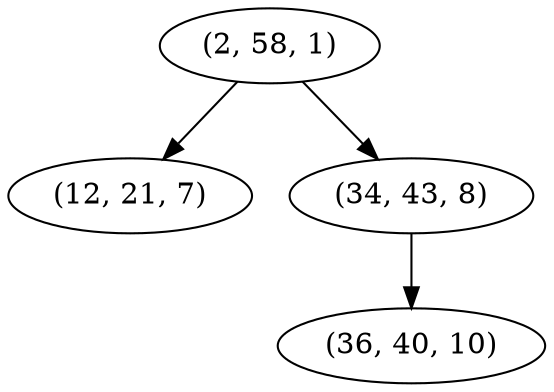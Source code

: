 digraph tree {
    "(2, 58, 1)";
    "(12, 21, 7)";
    "(34, 43, 8)";
    "(36, 40, 10)";
    "(2, 58, 1)" -> "(12, 21, 7)";
    "(2, 58, 1)" -> "(34, 43, 8)";
    "(34, 43, 8)" -> "(36, 40, 10)";
}
